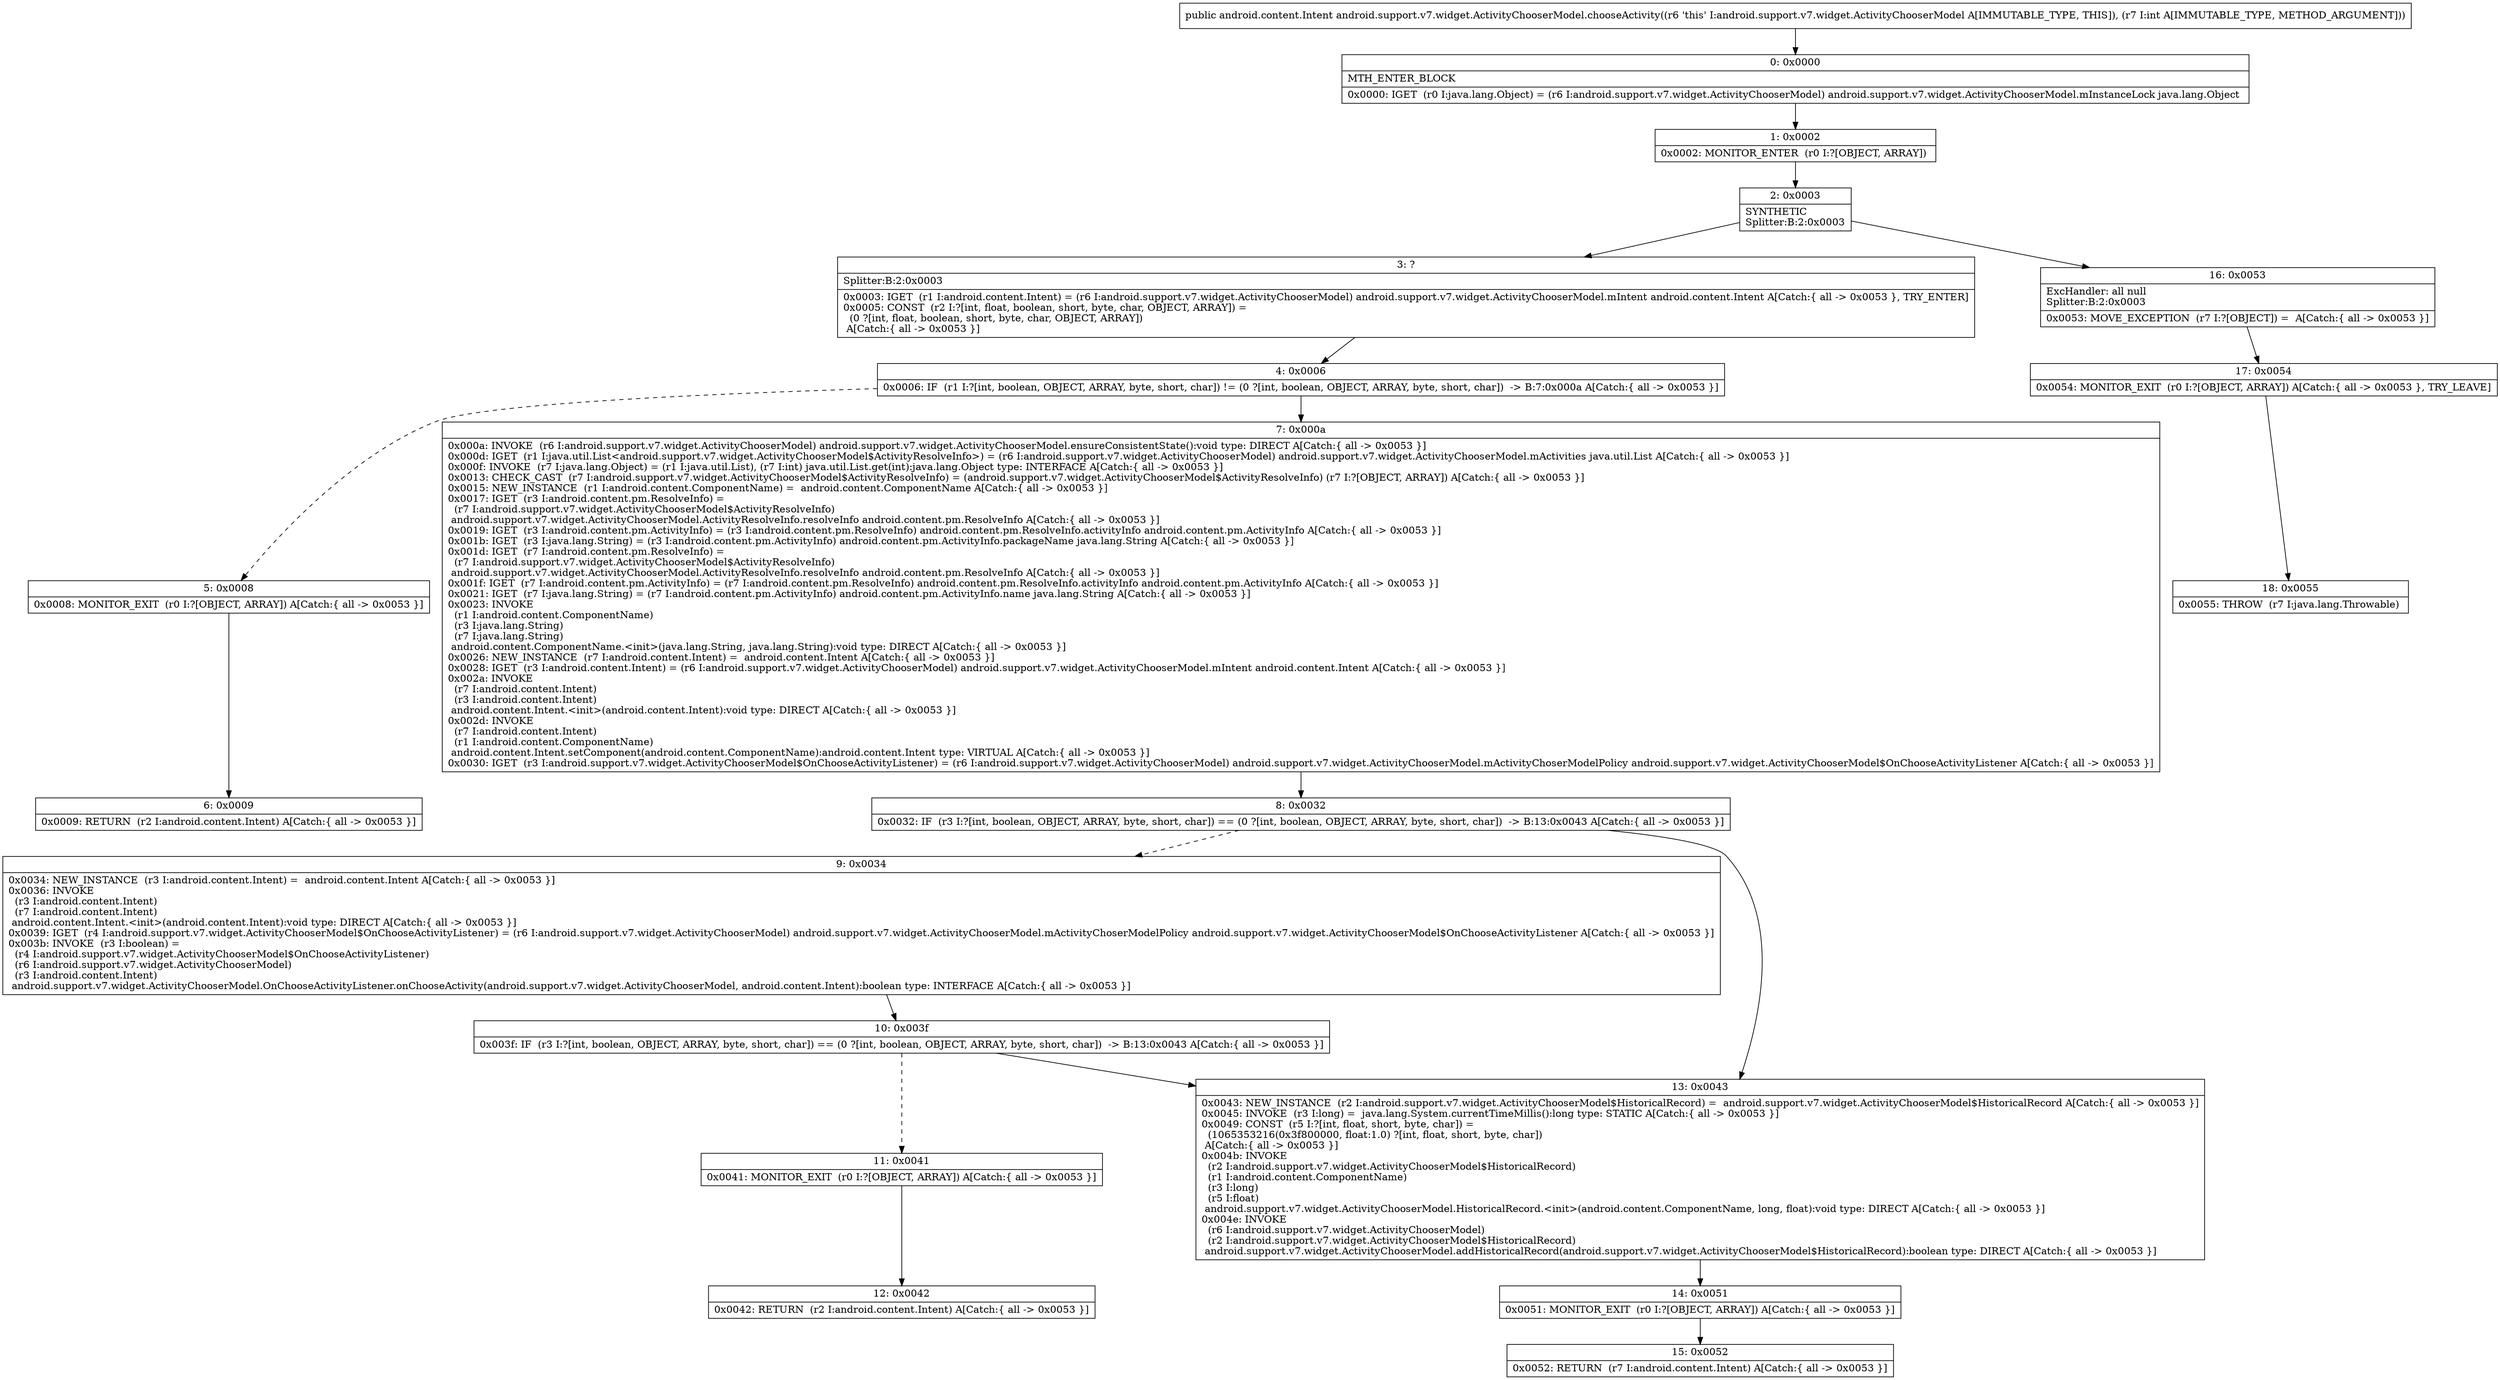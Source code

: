 digraph "CFG forandroid.support.v7.widget.ActivityChooserModel.chooseActivity(I)Landroid\/content\/Intent;" {
Node_0 [shape=record,label="{0\:\ 0x0000|MTH_ENTER_BLOCK\l|0x0000: IGET  (r0 I:java.lang.Object) = (r6 I:android.support.v7.widget.ActivityChooserModel) android.support.v7.widget.ActivityChooserModel.mInstanceLock java.lang.Object \l}"];
Node_1 [shape=record,label="{1\:\ 0x0002|0x0002: MONITOR_ENTER  (r0 I:?[OBJECT, ARRAY]) \l}"];
Node_2 [shape=record,label="{2\:\ 0x0003|SYNTHETIC\lSplitter:B:2:0x0003\l}"];
Node_3 [shape=record,label="{3\:\ ?|Splitter:B:2:0x0003\l|0x0003: IGET  (r1 I:android.content.Intent) = (r6 I:android.support.v7.widget.ActivityChooserModel) android.support.v7.widget.ActivityChooserModel.mIntent android.content.Intent A[Catch:\{ all \-\> 0x0053 \}, TRY_ENTER]\l0x0005: CONST  (r2 I:?[int, float, boolean, short, byte, char, OBJECT, ARRAY]) = \l  (0 ?[int, float, boolean, short, byte, char, OBJECT, ARRAY])\l A[Catch:\{ all \-\> 0x0053 \}]\l}"];
Node_4 [shape=record,label="{4\:\ 0x0006|0x0006: IF  (r1 I:?[int, boolean, OBJECT, ARRAY, byte, short, char]) != (0 ?[int, boolean, OBJECT, ARRAY, byte, short, char])  \-\> B:7:0x000a A[Catch:\{ all \-\> 0x0053 \}]\l}"];
Node_5 [shape=record,label="{5\:\ 0x0008|0x0008: MONITOR_EXIT  (r0 I:?[OBJECT, ARRAY]) A[Catch:\{ all \-\> 0x0053 \}]\l}"];
Node_6 [shape=record,label="{6\:\ 0x0009|0x0009: RETURN  (r2 I:android.content.Intent) A[Catch:\{ all \-\> 0x0053 \}]\l}"];
Node_7 [shape=record,label="{7\:\ 0x000a|0x000a: INVOKE  (r6 I:android.support.v7.widget.ActivityChooserModel) android.support.v7.widget.ActivityChooserModel.ensureConsistentState():void type: DIRECT A[Catch:\{ all \-\> 0x0053 \}]\l0x000d: IGET  (r1 I:java.util.List\<android.support.v7.widget.ActivityChooserModel$ActivityResolveInfo\>) = (r6 I:android.support.v7.widget.ActivityChooserModel) android.support.v7.widget.ActivityChooserModel.mActivities java.util.List A[Catch:\{ all \-\> 0x0053 \}]\l0x000f: INVOKE  (r7 I:java.lang.Object) = (r1 I:java.util.List), (r7 I:int) java.util.List.get(int):java.lang.Object type: INTERFACE A[Catch:\{ all \-\> 0x0053 \}]\l0x0013: CHECK_CAST  (r7 I:android.support.v7.widget.ActivityChooserModel$ActivityResolveInfo) = (android.support.v7.widget.ActivityChooserModel$ActivityResolveInfo) (r7 I:?[OBJECT, ARRAY]) A[Catch:\{ all \-\> 0x0053 \}]\l0x0015: NEW_INSTANCE  (r1 I:android.content.ComponentName) =  android.content.ComponentName A[Catch:\{ all \-\> 0x0053 \}]\l0x0017: IGET  (r3 I:android.content.pm.ResolveInfo) = \l  (r7 I:android.support.v7.widget.ActivityChooserModel$ActivityResolveInfo)\l android.support.v7.widget.ActivityChooserModel.ActivityResolveInfo.resolveInfo android.content.pm.ResolveInfo A[Catch:\{ all \-\> 0x0053 \}]\l0x0019: IGET  (r3 I:android.content.pm.ActivityInfo) = (r3 I:android.content.pm.ResolveInfo) android.content.pm.ResolveInfo.activityInfo android.content.pm.ActivityInfo A[Catch:\{ all \-\> 0x0053 \}]\l0x001b: IGET  (r3 I:java.lang.String) = (r3 I:android.content.pm.ActivityInfo) android.content.pm.ActivityInfo.packageName java.lang.String A[Catch:\{ all \-\> 0x0053 \}]\l0x001d: IGET  (r7 I:android.content.pm.ResolveInfo) = \l  (r7 I:android.support.v7.widget.ActivityChooserModel$ActivityResolveInfo)\l android.support.v7.widget.ActivityChooserModel.ActivityResolveInfo.resolveInfo android.content.pm.ResolveInfo A[Catch:\{ all \-\> 0x0053 \}]\l0x001f: IGET  (r7 I:android.content.pm.ActivityInfo) = (r7 I:android.content.pm.ResolveInfo) android.content.pm.ResolveInfo.activityInfo android.content.pm.ActivityInfo A[Catch:\{ all \-\> 0x0053 \}]\l0x0021: IGET  (r7 I:java.lang.String) = (r7 I:android.content.pm.ActivityInfo) android.content.pm.ActivityInfo.name java.lang.String A[Catch:\{ all \-\> 0x0053 \}]\l0x0023: INVOKE  \l  (r1 I:android.content.ComponentName)\l  (r3 I:java.lang.String)\l  (r7 I:java.lang.String)\l android.content.ComponentName.\<init\>(java.lang.String, java.lang.String):void type: DIRECT A[Catch:\{ all \-\> 0x0053 \}]\l0x0026: NEW_INSTANCE  (r7 I:android.content.Intent) =  android.content.Intent A[Catch:\{ all \-\> 0x0053 \}]\l0x0028: IGET  (r3 I:android.content.Intent) = (r6 I:android.support.v7.widget.ActivityChooserModel) android.support.v7.widget.ActivityChooserModel.mIntent android.content.Intent A[Catch:\{ all \-\> 0x0053 \}]\l0x002a: INVOKE  \l  (r7 I:android.content.Intent)\l  (r3 I:android.content.Intent)\l android.content.Intent.\<init\>(android.content.Intent):void type: DIRECT A[Catch:\{ all \-\> 0x0053 \}]\l0x002d: INVOKE  \l  (r7 I:android.content.Intent)\l  (r1 I:android.content.ComponentName)\l android.content.Intent.setComponent(android.content.ComponentName):android.content.Intent type: VIRTUAL A[Catch:\{ all \-\> 0x0053 \}]\l0x0030: IGET  (r3 I:android.support.v7.widget.ActivityChooserModel$OnChooseActivityListener) = (r6 I:android.support.v7.widget.ActivityChooserModel) android.support.v7.widget.ActivityChooserModel.mActivityChoserModelPolicy android.support.v7.widget.ActivityChooserModel$OnChooseActivityListener A[Catch:\{ all \-\> 0x0053 \}]\l}"];
Node_8 [shape=record,label="{8\:\ 0x0032|0x0032: IF  (r3 I:?[int, boolean, OBJECT, ARRAY, byte, short, char]) == (0 ?[int, boolean, OBJECT, ARRAY, byte, short, char])  \-\> B:13:0x0043 A[Catch:\{ all \-\> 0x0053 \}]\l}"];
Node_9 [shape=record,label="{9\:\ 0x0034|0x0034: NEW_INSTANCE  (r3 I:android.content.Intent) =  android.content.Intent A[Catch:\{ all \-\> 0x0053 \}]\l0x0036: INVOKE  \l  (r3 I:android.content.Intent)\l  (r7 I:android.content.Intent)\l android.content.Intent.\<init\>(android.content.Intent):void type: DIRECT A[Catch:\{ all \-\> 0x0053 \}]\l0x0039: IGET  (r4 I:android.support.v7.widget.ActivityChooserModel$OnChooseActivityListener) = (r6 I:android.support.v7.widget.ActivityChooserModel) android.support.v7.widget.ActivityChooserModel.mActivityChoserModelPolicy android.support.v7.widget.ActivityChooserModel$OnChooseActivityListener A[Catch:\{ all \-\> 0x0053 \}]\l0x003b: INVOKE  (r3 I:boolean) = \l  (r4 I:android.support.v7.widget.ActivityChooserModel$OnChooseActivityListener)\l  (r6 I:android.support.v7.widget.ActivityChooserModel)\l  (r3 I:android.content.Intent)\l android.support.v7.widget.ActivityChooserModel.OnChooseActivityListener.onChooseActivity(android.support.v7.widget.ActivityChooserModel, android.content.Intent):boolean type: INTERFACE A[Catch:\{ all \-\> 0x0053 \}]\l}"];
Node_10 [shape=record,label="{10\:\ 0x003f|0x003f: IF  (r3 I:?[int, boolean, OBJECT, ARRAY, byte, short, char]) == (0 ?[int, boolean, OBJECT, ARRAY, byte, short, char])  \-\> B:13:0x0043 A[Catch:\{ all \-\> 0x0053 \}]\l}"];
Node_11 [shape=record,label="{11\:\ 0x0041|0x0041: MONITOR_EXIT  (r0 I:?[OBJECT, ARRAY]) A[Catch:\{ all \-\> 0x0053 \}]\l}"];
Node_12 [shape=record,label="{12\:\ 0x0042|0x0042: RETURN  (r2 I:android.content.Intent) A[Catch:\{ all \-\> 0x0053 \}]\l}"];
Node_13 [shape=record,label="{13\:\ 0x0043|0x0043: NEW_INSTANCE  (r2 I:android.support.v7.widget.ActivityChooserModel$HistoricalRecord) =  android.support.v7.widget.ActivityChooserModel$HistoricalRecord A[Catch:\{ all \-\> 0x0053 \}]\l0x0045: INVOKE  (r3 I:long) =  java.lang.System.currentTimeMillis():long type: STATIC A[Catch:\{ all \-\> 0x0053 \}]\l0x0049: CONST  (r5 I:?[int, float, short, byte, char]) = \l  (1065353216(0x3f800000, float:1.0) ?[int, float, short, byte, char])\l A[Catch:\{ all \-\> 0x0053 \}]\l0x004b: INVOKE  \l  (r2 I:android.support.v7.widget.ActivityChooserModel$HistoricalRecord)\l  (r1 I:android.content.ComponentName)\l  (r3 I:long)\l  (r5 I:float)\l android.support.v7.widget.ActivityChooserModel.HistoricalRecord.\<init\>(android.content.ComponentName, long, float):void type: DIRECT A[Catch:\{ all \-\> 0x0053 \}]\l0x004e: INVOKE  \l  (r6 I:android.support.v7.widget.ActivityChooserModel)\l  (r2 I:android.support.v7.widget.ActivityChooserModel$HistoricalRecord)\l android.support.v7.widget.ActivityChooserModel.addHistoricalRecord(android.support.v7.widget.ActivityChooserModel$HistoricalRecord):boolean type: DIRECT A[Catch:\{ all \-\> 0x0053 \}]\l}"];
Node_14 [shape=record,label="{14\:\ 0x0051|0x0051: MONITOR_EXIT  (r0 I:?[OBJECT, ARRAY]) A[Catch:\{ all \-\> 0x0053 \}]\l}"];
Node_15 [shape=record,label="{15\:\ 0x0052|0x0052: RETURN  (r7 I:android.content.Intent) A[Catch:\{ all \-\> 0x0053 \}]\l}"];
Node_16 [shape=record,label="{16\:\ 0x0053|ExcHandler: all null\lSplitter:B:2:0x0003\l|0x0053: MOVE_EXCEPTION  (r7 I:?[OBJECT]) =  A[Catch:\{ all \-\> 0x0053 \}]\l}"];
Node_17 [shape=record,label="{17\:\ 0x0054|0x0054: MONITOR_EXIT  (r0 I:?[OBJECT, ARRAY]) A[Catch:\{ all \-\> 0x0053 \}, TRY_LEAVE]\l}"];
Node_18 [shape=record,label="{18\:\ 0x0055|0x0055: THROW  (r7 I:java.lang.Throwable) \l}"];
MethodNode[shape=record,label="{public android.content.Intent android.support.v7.widget.ActivityChooserModel.chooseActivity((r6 'this' I:android.support.v7.widget.ActivityChooserModel A[IMMUTABLE_TYPE, THIS]), (r7 I:int A[IMMUTABLE_TYPE, METHOD_ARGUMENT])) }"];
MethodNode -> Node_0;
Node_0 -> Node_1;
Node_1 -> Node_2;
Node_2 -> Node_3;
Node_2 -> Node_16;
Node_3 -> Node_4;
Node_4 -> Node_5[style=dashed];
Node_4 -> Node_7;
Node_5 -> Node_6;
Node_7 -> Node_8;
Node_8 -> Node_9[style=dashed];
Node_8 -> Node_13;
Node_9 -> Node_10;
Node_10 -> Node_11[style=dashed];
Node_10 -> Node_13;
Node_11 -> Node_12;
Node_13 -> Node_14;
Node_14 -> Node_15;
Node_16 -> Node_17;
Node_17 -> Node_18;
}

